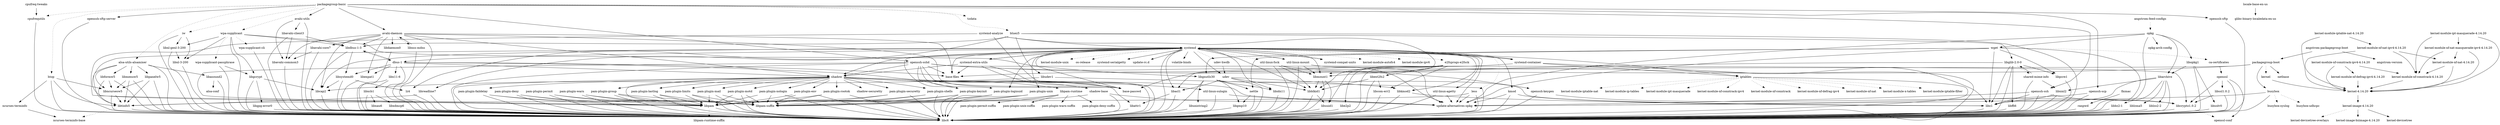 digraph depends {
    node [shape=plaintext]
"alsa-utils-alsamixer" -> "libasound2"
"alsa-utils-alsamixer" -> "libc6"
"alsa-utils-alsamixer" -> "libformw5"
"alsa-utils-alsamixer" -> "libmenuw5"
"alsa-utils-alsamixer" -> "libncursesw5"
"alsa-utils-alsamixer" -> "libpanelw5"
"alsa-utils-alsamixer" -> "libtinfo5"
"angstrom-feed-configs" -> "opkg" [style=dotted]
"angstrom-packagegroup-boot" -> "angstrom-version"
"angstrom-packagegroup-boot" -> "packagegroup-boot"
"avahi-daemon" -> "base-files"
"avahi-daemon" -> "base-passwd"
"avahi-daemon" -> "libavahi-common3"
"avahi-daemon" -> "libavahi-core7"
"avahi-daemon" -> "libc6"
"avahi-daemon" -> "libcap2"
"avahi-daemon" -> "libdaemon0"
"avahi-daemon" -> "libdbus-1-3"
"avahi-daemon" -> "libexpat1"
"avahi-daemon" -> "libnss-mdns" [style=dotted]
"avahi-daemon" -> "shadow"
"avahi-utils" -> "libavahi-client3"
"avahi-utils" -> "libavahi-common3"
"avahi-utils" -> "libc6"
"bluez5" -> "libc6"
"bluez5" -> "libdbus-1-3"
"bluez5" -> "libglib-2.0-0"
"bluez5" -> "libreadline7"
"bluez5" -> "libudev1"
"busybox" -> "busybox-syslog" [style=dotted]
"busybox" -> "busybox-udhcpc" [style=dotted]
"busybox" -> "libc6"
"busybox" -> "update-alternatives-opkg"
"ca-certificates" -> "openssl"
"cpufreq-tweaks" -> "cpufrequtils"
"cpufrequtils" -> "libc6"
"dbus-1" -> "base-files"
"dbus-1" -> "base-passwd"
"dbus-1" -> "libc6"
"dbus-1" -> "libdbus-1-3"
"dbus-1" -> "libexpat1"
"dbus-1" -> "libsystemd0"
"dbus-1" -> "libx11-6"
"dbus-1" -> "shadow"
"e2fsprogs-e2fsck" -> "libblkid1"
"e2fsprogs-e2fsck" -> "libc6"
"e2fsprogs-e2fsck" -> "libcom-err2"
"e2fsprogs-e2fsck" -> "libe2p2"
"e2fsprogs-e2fsck" -> "libext2fs2"
"e2fsprogs-e2fsck" -> "libuuid1"
"fixmac" -> "ranpwd"
"htop" -> "libc6"
"htop" -> "libncursesw5"
"htop" -> "libtinfo5"
"htop" -> "ncurses-terminfo"
"iptables" -> "kernel-module-iptable-filter" [style=dotted]
"iptables" -> "kernel-module-iptable-nat" [style=dotted]
"iptables" -> "kernel-module-ip-tables" [style=dotted]
"iptables" -> "kernel-module-ipt-masquerade" [style=dotted]
"iptables" -> "kernel-module-nf-conntrack-ipv4" [style=dotted]
"iptables" -> "kernel-module-nf-conntrack" [style=dotted]
"iptables" -> "kernel-module-nf-defrag-ipv4" [style=dotted]
"iptables" -> "kernel-module-nf-nat" [style=dotted]
"iptables" -> "kernel-module-x-tables" [style=dotted]
"iptables" -> "libc6"
"iw" -> "libc6"
"iw" -> "libnl-3-200"
"iw" -> "libnl-genl-3-200"
"kernel-4.14.20" -> "kernel-image-4.14.20"
"kernel-image-4.14.20" -> "kernel-devicetree"
"kernel-image-4.14.20" -> "kernel-devicetree-overlays" [style=dotted]
"kernel-image-4.14.20" -> "kernel-image-bzimage-4.14.20"
"kernel" -> "kernel-4.14.20"
"kernel-module-iptable-nat-4.14.20" -> "kernel-4.14.20"
"kernel-module-iptable-nat-4.14.20" -> "kernel-module-nf-nat-ipv4-4.14.20"
"kernel-module-ipt-masquerade-4.14.20" -> "kernel-4.14.20"
"kernel-module-ipt-masquerade-4.14.20" -> "kernel-module-nf-conntrack-4.14.20"
"kernel-module-ipt-masquerade-4.14.20" -> "kernel-module-nf-nat-masquerade-ipv4-4.14.20"
"kernel-module-nf-conntrack-4.14.20" -> "kernel-4.14.20"
"kernel-module-nf-conntrack-ipv4-4.14.20" -> "kernel-4.14.20"
"kernel-module-nf-conntrack-ipv4-4.14.20" -> "kernel-module-nf-conntrack-4.14.20"
"kernel-module-nf-conntrack-ipv4-4.14.20" -> "kernel-module-nf-defrag-ipv4-4.14.20"
"kernel-module-nf-defrag-ipv4-4.14.20" -> "kernel-4.14.20"
"kernel-module-nf-nat-4.14.20" -> "kernel-4.14.20"
"kernel-module-nf-nat-4.14.20" -> "kernel-module-nf-conntrack-4.14.20"
"kernel-module-nf-nat-ipv4-4.14.20" -> "kernel-4.14.20"
"kernel-module-nf-nat-ipv4-4.14.20" -> "kernel-module-nf-conntrack-4.14.20"
"kernel-module-nf-nat-ipv4-4.14.20" -> "kernel-module-nf-nat-4.14.20"
"kernel-module-nf-nat-masquerade-ipv4-4.14.20" -> "kernel-4.14.20"
"kernel-module-nf-nat-masquerade-ipv4-4.14.20" -> "kernel-module-nf-conntrack-4.14.20"
"kernel-module-nf-nat-masquerade-ipv4-4.14.20" -> "kernel-module-nf-nat-4.14.20"
"kmod" -> "libc6"
"kmod" -> "libz1"
"kmod" -> "update-alternatives-opkg"
"less" -> "libc6"
"less" -> "libtinfo5"
"less" -> "update-alternatives-opkg"
"libacl1" -> "libattr1"
"libacl1" -> "libc6"
"libarchive" -> "libbz2-1"
"libarchive" -> "libc6"
"libarchive" -> "liblzma5"
"libarchive" -> "liblzo2-2"
"libarchive" -> "libxml2"
"libarchive" -> "libz1"
"libasound2" -> "alsa-conf"
"libasound2" -> "libc6"
"libattr1" -> "libc6"
"libavahi-client3" -> "libavahi-common3"
"libavahi-client3" -> "libc6"
"libavahi-client3" -> "libdbus-1-3"
"libavahi-common3" -> "libc6"
"libavahi-core7" -> "libavahi-common3"
"libavahi-core7" -> "libc6"
"libblkid1" -> "libc6"
"libblkid1" -> "libuuid1"
"libbz2-1" -> "libc6"
"libcap2" -> "libc6"
"libcom-err2" -> "libc6"
"libcrypto1.0.2" -> "libc6"
"libcrypto1.0.2" -> "openssl-conf" [style=dotted]
"libdaemon0" -> "libc6"
"libdbus-1-3" -> "dbus-1" [style=dotted]
"libdbus-1-3" -> "libc6"
"libdbus-1-3" -> "libsystemd0"
"libe2p2" -> "libc6"
"libexpat1" -> "libc6"
"libext2fs2" -> "libblkid1"
"libext2fs2" -> "libc6"
"libext2fs2" -> "libcom-err2"
"libffi6" -> "libc6"
"libformw5" -> "libc6"
"libformw5" -> "libncursesw5"
"libformw5" -> "libtinfo5"
"libgcrypt" -> "libc6"
"libgcrypt" -> "libcap2"
"libgcrypt" -> "libgpg-error0"
"libglib-2.0-0" -> "libc6"
"libglib-2.0-0" -> "libffi6"
"libglib-2.0-0" -> "libmount1"
"libglib-2.0-0" -> "libpcre1"
"libglib-2.0-0" -> "libz1"
"libglib-2.0-0" -> "shared-mime-info" [style=dotted]
"libgmp10" -> "libc6"
"libgnutls30" -> "libc6"
"libgnutls30" -> "libgmp10"
"libgnutls30" -> "libidn11"
"libgnutls30" -> "libunistring2"
"libgnutls30" -> "libz1"
"libgnutls30" -> "nettle"
"libgpg-error0" -> "libc6"
"libidn11" -> "libc6"
"libkmod2" -> "libc6"
"libkmod2" -> "libz1"
"liblzma5" -> "libc6"
"liblzo2-2" -> "libc6"
"libmenuw5" -> "libc6"
"libmenuw5" -> "libncursesw5"
"libmenuw5" -> "libtinfo5"
"libmount1" -> "libblkid1"
"libmount1" -> "libc6"
"libmount1" -> "libuuid1"
"libncursesw5" -> "libc6"
"libncursesw5" -> "libtinfo5"
"libnl-3-200" -> "libc6"
"libnl-genl-3-200" -> "libc6"
"libnl-genl-3-200" -> "libnl-3-200"
"libnss-mdns" -> "avahi-daemon"
"libnss-mdns" -> "libc6"
"libopkg1" -> "libarchive"
"libopkg1" -> "libc6"
"libopkg1" -> "libsolv0"
"libpam" -> "libc6"
"libpam" -> "libpam-runtime-suffix" [style=dotted]
"libpam-runtime" -> "libpam-suffix"
"libpam-runtime" -> "pam-plugin-deny-suffix"
"libpam-runtime" -> "pam-plugin-permit-suffix"
"libpam-runtime" -> "pam-plugin-unix-suffix"
"libpam-runtime" -> "pam-plugin-warn-suffix"
"libpanelw5" -> "libc6"
"libpanelw5" -> "libncursesw5"
"libpanelw5" -> "libtinfo5"
"libpcre1" -> "libc6"
"libreadline7" -> "libc6"
"libreadline7" -> "libtinfo5"
"libsolv0" -> "libc6"
"libssl1.0.2" -> "libc6"
"libssl1.0.2" -> "libcrypto1.0.2"
"libsystemd0" -> "libc6"
"libsystemd0" -> "libcap2"
"libsystemd0" -> "lz4"
"libtinfo5" -> "libc6"
"libtinfo5" -> "ncurses-terminfo-base" [style=dotted]
"libudev1" -> "libc6"
"libudev1" -> "libcap2"
"libunistring2" -> "libc6"
"libuuid1" -> "libc6"
"libx11-6" -> "libc6"
"libx11-6" -> "libxcb1"
"libxau6" -> "libc6"
"libxcb1" -> "libc6"
"libxcb1" -> "libxau6"
"libxcb1" -> "libxdmcp6"
"libxdmcp6" -> "libc6"
"libxml2" -> "libc6"
"libxml2" -> "libz1"
"libz1" -> "libc6"
"locale-base-en-us" -> "glibc-binary-localedata-en-us"
"lz4" -> "libc6"
"ncurses-terminfo" -> "ncurses-terminfo-base"
"nettle" -> "libc6"
"nettle" -> "libgmp10"
"openssh-keygen" -> "libc6"
"openssh-keygen" -> "libcrypto1.0.2"
"openssh-scp" -> "libc6"
"openssh-scp" -> "update-alternatives-opkg"
"openssh-sftp" -> "libc6"
"openssh-sftp-server" -> "libc6"
"openssh-sshd" -> "base-files"
"openssh-sshd" -> "base-passwd"
"openssh-sshd" -> "libc6"
"openssh-sshd" -> "libcrypto1.0.2"
"openssh-sshd" -> "libpam"
"openssh-sshd" -> "libz1"
"openssh-sshd" -> "openssh-keygen"
"openssh-sshd" -> "pam-plugin-keyinit"
"openssh-sshd" -> "pam-plugin-loginuid"
"openssh-sshd" -> "shadow"
"openssh-ssh" -> "libc6"
"openssh-ssh" -> "libcrypto1.0.2"
"openssh-ssh" -> "libz1"
"openssh-ssh" -> "update-alternatives-opkg"
"openssl" -> "libc6"
"openssl" -> "libcrypto1.0.2"
"openssl" -> "libssl1.0.2"
"openssl" -> "openssl-conf"
"opkg" -> "libarchive"
"opkg" -> "libc6"
"opkg" -> "libopkg1"
"opkg" -> "opkg-arch-config"
"opkg" -> "update-alternatives-opkg"
"opkg" -> "wget"
"packagegroup-basic" -> "alsa-utils-alsamixer" [style=dotted]
"packagegroup-basic" -> "avahi-daemon"
"packagegroup-basic" -> "avahi-utils"
"packagegroup-basic" -> "bluez5" [style=dotted]
"packagegroup-basic" -> "cpufrequtils" [style=dotted]
"packagegroup-basic" -> "htop" [style=dotted]
"packagegroup-basic" -> "iw" [style=dotted]
"packagegroup-basic" -> "openssh-scp"
"packagegroup-basic" -> "openssh-sftp"
"packagegroup-basic" -> "openssh-sftp-server"
"packagegroup-basic" -> "openssh-ssh"
"packagegroup-basic" -> "openssh-sshd"
"packagegroup-basic" -> "tzdata" [style=dotted]
"packagegroup-basic" -> "wpa-supplicant" [style=dotted]
"packagegroup-boot" -> "base-files"
"packagegroup-boot" -> "base-passwd"
"packagegroup-boot" -> "busybox"
"packagegroup-boot" -> "kernel" [style=dotted]
"packagegroup-boot" -> "netbase"
"pam-plugin-deny" -> "libc6"
"pam-plugin-deny" -> "libpam"
"pam-plugin-deny" -> "libpam-suffix"
"pam-plugin-env" -> "libc6"
"pam-plugin-env" -> "libpam"
"pam-plugin-env" -> "libpam-suffix"
"pam-plugin-faildelay" -> "libc6"
"pam-plugin-faildelay" -> "libpam"
"pam-plugin-faildelay" -> "libpam-suffix"
"pam-plugin-group" -> "libc6"
"pam-plugin-group" -> "libpam"
"pam-plugin-group" -> "libpam-suffix"
"pam-plugin-keyinit" -> "libc6"
"pam-plugin-keyinit" -> "libpam"
"pam-plugin-keyinit" -> "libpam-suffix"
"pam-plugin-lastlog" -> "libc6"
"pam-plugin-lastlog" -> "libpam"
"pam-plugin-lastlog" -> "libpam-suffix"
"pam-plugin-limits" -> "libc6"
"pam-plugin-limits" -> "libpam"
"pam-plugin-limits" -> "libpam-suffix"
"pam-plugin-loginuid" -> "libc6"
"pam-plugin-loginuid" -> "libpam"
"pam-plugin-loginuid" -> "libpam-suffix"
"pam-plugin-mail" -> "libc6"
"pam-plugin-mail" -> "libpam"
"pam-plugin-mail" -> "libpam-suffix"
"pam-plugin-motd" -> "libc6"
"pam-plugin-motd" -> "libpam"
"pam-plugin-motd" -> "libpam-suffix"
"pam-plugin-nologin" -> "libc6"
"pam-plugin-nologin" -> "libpam"
"pam-plugin-nologin" -> "libpam-suffix"
"pam-plugin-permit" -> "libc6"
"pam-plugin-permit" -> "libpam"
"pam-plugin-permit" -> "libpam-suffix"
"pam-plugin-rootok" -> "libc6"
"pam-plugin-rootok" -> "libpam"
"pam-plugin-rootok" -> "libpam-suffix"
"pam-plugin-securetty" -> "libc6"
"pam-plugin-securetty" -> "libpam"
"pam-plugin-securetty" -> "libpam-suffix"
"pam-plugin-shells" -> "libc6"
"pam-plugin-shells" -> "libpam"
"pam-plugin-shells" -> "libpam-suffix"
"pam-plugin-unix" -> "libc6"
"pam-plugin-unix" -> "libpam"
"pam-plugin-unix" -> "libpam-suffix"
"pam-plugin-warn" -> "libc6"
"pam-plugin-warn" -> "libpam"
"pam-plugin-warn" -> "libpam-suffix"
"ranpwd" -> "libc6"
"shadow-base" -> "libc6"
"shadow-base" -> "libpam"
"shadow" -> "base-passwd"
"shadow-base" -> "update-alternatives-opkg"
"shadow" -> "libattr1"
"shadow" -> "libc6"
"shadow" -> "libpam"
"shadow" -> "libpam-runtime"
"shadow" -> "pam-plugin-env"
"shadow" -> "pam-plugin-faildelay"
"shadow" -> "pam-plugin-group"
"shadow" -> "pam-plugin-lastlog"
"shadow" -> "pam-plugin-limits"
"shadow" -> "pam-plugin-mail"
"shadow" -> "pam-plugin-motd"
"shadow" -> "pam-plugin-nologin"
"shadow" -> "pam-plugin-rootok"
"shadow" -> "pam-plugin-securetty"
"shadow" -> "pam-plugin-shells"
"shadow" -> "shadow-base"
"shadow" -> "shadow-securetty"
"shadow" -> "update-alternatives-opkg"
"shadow" -> "util-linux-sulogin"
"shared-mime-info" -> "libc6"
"shared-mime-info" -> "libglib-2.0-0"
"shared-mime-info" -> "libxml2"
"systemd-analyze" -> "libc6"
"systemd-analyze" -> "libmount1"
"systemd-analyze" -> "libpam"
"systemd-analyze" -> "systemd"
"systemd" -> "base-files"
"systemd" -> "base-passwd"
"systemd-compat-units" -> "systemd"
"systemd-container" -> "iptables"
"systemd-container" -> "libacl1"
"systemd-container" -> "libc6"
"systemd-container" -> "systemd"
"systemd" -> "dbus-1"
"systemd" -> "e2fsprogs-e2fsck" [style=dotted]
"systemd-extra-utils" -> "base-files"
"systemd-extra-utils" -> "base-passwd"
"systemd-extra-utils" -> "libc6"
"systemd-extra-utils" -> "shadow"
"systemd-extra-utils" -> "systemd"
"systemd" -> "iptables"
"systemd" -> "kernel-module-autofs4" [style=dotted]
"systemd" -> "kernel-module-ipv6" [style=dotted]
"systemd" -> "kernel-module-unix" [style=dotted]
"systemd" -> "kmod"
"systemd" -> "less" [style=dotted]
"systemd" -> "libacl1"
"systemd" -> "libblkid1"
"systemd" -> "libc6"
"systemd" -> "libcap2"
"systemd" -> "libidn11"
"systemd" -> "libkmod2"
"systemd" -> "libmount1"
"systemd" -> "libpam"
"systemd" -> "lz4"
"systemd" -> "os-release" [style=dotted]
"systemd" -> "pam-plugin-keyinit"
"systemd" -> "pam-plugin-loginuid"
"systemd" -> "pam-plugin-unix"
"systemd" -> "shadow"
"systemd" -> "systemd-compat-units" [style=dotted]
"systemd" -> "systemd-container"
"systemd" -> "systemd-extra-utils" [style=dotted]
"systemd" -> "systemd-serialgetty"
"systemd" -> "udev"
"systemd" -> "udev-hwdb" [style=dotted]
"systemd" -> "update-alternatives-opkg"
"systemd" -> "update-rc.d"
"systemd" -> "util-linux-agetty"
"systemd" -> "util-linux-fsck" [style=dotted]
"systemd" -> "util-linux-mount"
"systemd" -> "volatile-binds"
"udev-hwdb" -> "udev"
"udev" -> "libacl1"
"udev" -> "libblkid1"
"udev" -> "libc6"
"udev" -> "libkmod2"
"util-linux-agetty" -> "libc6"
"util-linux-agetty" -> "update-alternatives-opkg"
"util-linux-fsck" -> "libblkid1"
"util-linux-fsck" -> "libc6"
"util-linux-fsck" -> "libmount1"
"util-linux-fsck" -> "update-alternatives-opkg"
"util-linux-mount" -> "libc6"
"util-linux-mount" -> "libmount1"
"util-linux-mount" -> "update-alternatives-opkg"
"util-linux-sulogin" -> "libc6"
"util-linux-sulogin" -> "update-alternatives-opkg"
"wget" -> "ca-certificates" [style=dotted]
"wget" -> "libc6"
"wget" -> "libgnutls30"
"wget" -> "libpcre1"
"wget" -> "libz1"
"wget" -> "nettle"
"wget" -> "update-alternatives-opkg"
"wpa-supplicant-cli" -> "libc6"
"wpa-supplicant" -> "libc6"
"wpa-supplicant" -> "libdbus-1-3"
"wpa-supplicant" -> "libgcrypt"
"wpa-supplicant" -> "libgnutls30"
"wpa-supplicant" -> "libnl-3-200"
"wpa-supplicant" -> "libnl-genl-3-200"
"wpa-supplicant-passphrase" -> "libc6"
"wpa-supplicant-passphrase" -> "libgcrypt"
"wpa-supplicant" -> "wpa-supplicant-cli" [style=dotted]
"wpa-supplicant" -> "wpa-supplicant-passphrase" [style=dotted]
}
